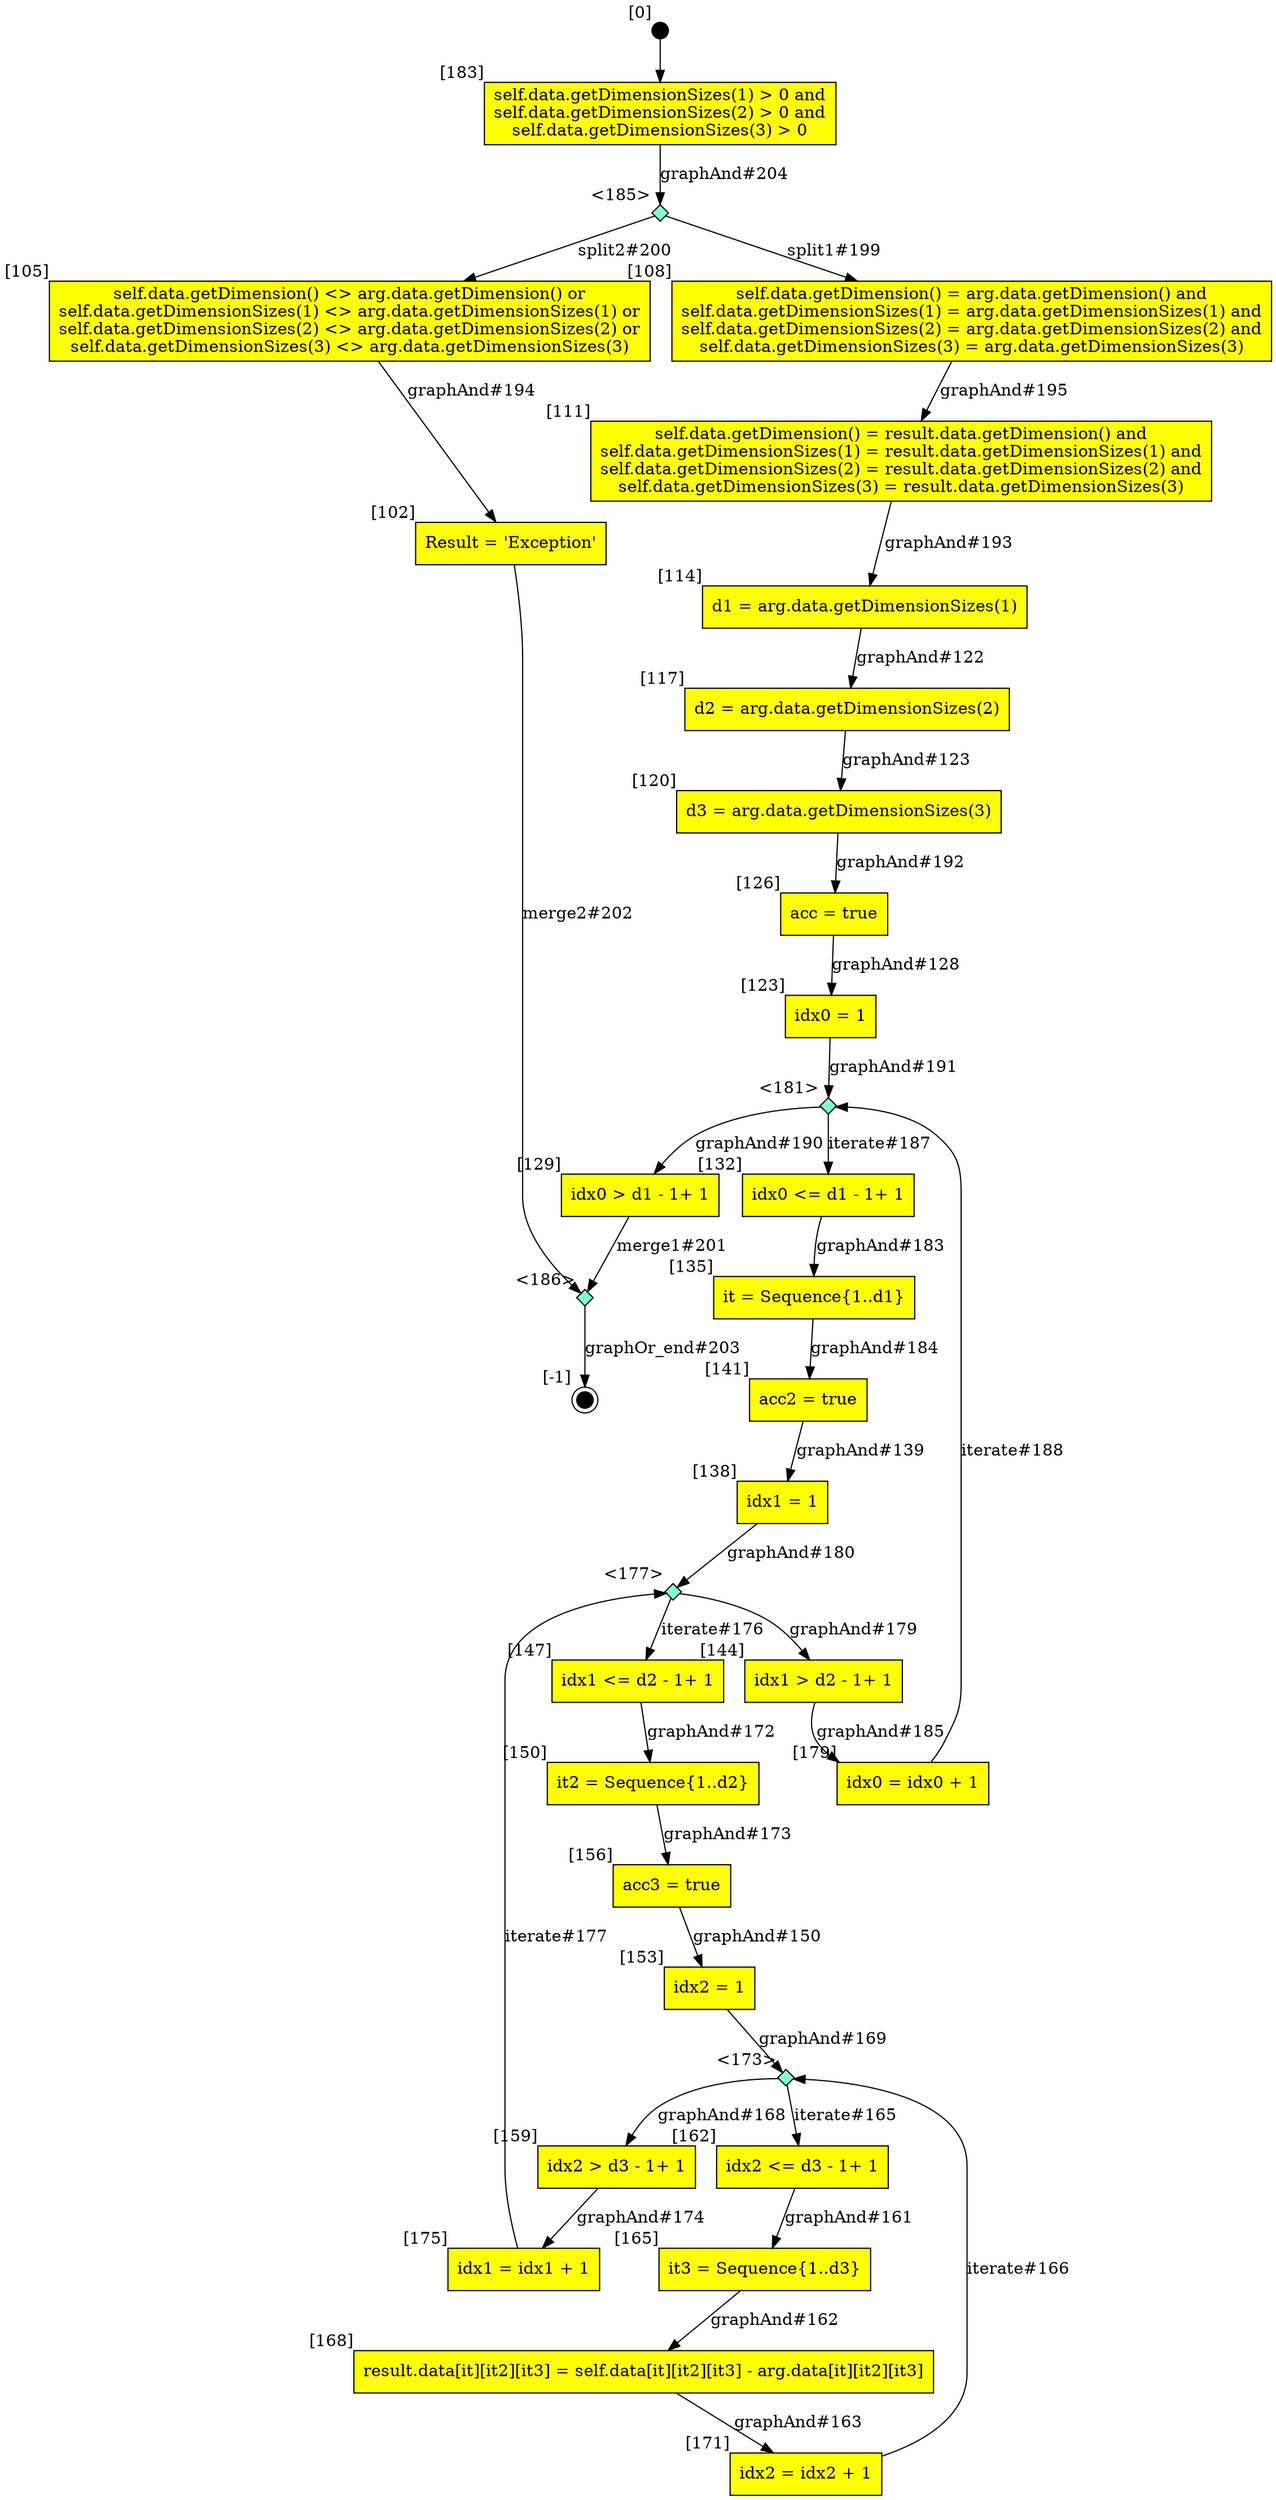 digraph CLG {
  129 [shape="box", label="idx0 > d1 - 1+ 1", style=filled, fillcolor=yellow, xlabel="[129]"];
  132 [shape="box", label="idx0 <= d1 - 1+ 1", style=filled, fillcolor=yellow, xlabel="[132]"];
  135 [shape="box", label="it = Sequence{1..d1}", style=filled, fillcolor=yellow, xlabel="[135]"];
  138 [shape="box", label="idx1 = 1", style=filled, fillcolor=yellow, xlabel="[138]"];
  141 [shape="box", label="acc2 = true", style=filled, fillcolor=yellow, xlabel="[141]"];
  144 [shape="box", label="idx1 > d2 - 1+ 1", style=filled, fillcolor=yellow, xlabel="[144]"];
  147 [shape="box", label="idx1 <= d2 - 1+ 1", style=filled, fillcolor=yellow, xlabel="[147]"];
  150 [shape="box", label="it2 = Sequence{1..d2}", style=filled, fillcolor=yellow, xlabel="[150]"];
  153 [shape="box", label="idx2 = 1", style=filled, fillcolor=yellow, xlabel="[153]"];
  156 [shape="box", label="acc3 = true", style=filled, fillcolor=yellow, xlabel="[156]"];
  159 [shape="box", label="idx2 > d3 - 1+ 1", style=filled, fillcolor=yellow, xlabel="[159]"];
  162 [shape="box", label="idx2 <= d3 - 1+ 1", style=filled, fillcolor=yellow, xlabel="[162]"];
  165 [shape="box", label="it3 = Sequence{1..d3}", style=filled, fillcolor=yellow, xlabel="[165]"];
  102 [shape="box", label="Result = 'Exception'", style=filled, fillcolor=yellow, xlabel="[102]"];
  103 [style=filled, fillcolor=black, shape="doublecircle", label="", fixedsize=true, width=.2, height=.2, xlabel="[-1]"];
  168 [shape="box", label="result.data[it][it2][it3] = self.data[it][it2][it3] - arg.data[it][it2][it3]", style=filled, fillcolor=yellow, xlabel="[168]"];
  105 [shape="box", label="self.data.getDimension() <> arg.data.getDimension() or
self.data.getDimensionSizes(1) <> arg.data.getDimensionSizes(1) or
self.data.getDimensionSizes(2) <> arg.data.getDimensionSizes(2) or
self.data.getDimensionSizes(3) <> arg.data.getDimensionSizes(3)
", style=filled, fillcolor=yellow, xlabel="[105]"];
  171 [shape="box", label="idx2 = idx2 + 1", style=filled, fillcolor=yellow, xlabel="[171]"];
  108 [shape="box", label="self.data.getDimension() = arg.data.getDimension() and
self.data.getDimensionSizes(1) = arg.data.getDimensionSizes(1) and
self.data.getDimensionSizes(2) = arg.data.getDimensionSizes(2) and
self.data.getDimensionSizes(3) = arg.data.getDimensionSizes(3)
", style=filled, fillcolor=yellow, xlabel="[108]"];
  173 [shape="diamond", label="", xlabel="<173>", style=filled, fillcolor=aquamarine, fixedsize=true, width=.2, height=.2];
  111 [shape="box", label="self.data.getDimension() = result.data.getDimension() and
self.data.getDimensionSizes(1) = result.data.getDimensionSizes(1) and
self.data.getDimensionSizes(2) = result.data.getDimensionSizes(2) and
self.data.getDimensionSizes(3) = result.data.getDimensionSizes(3)
", style=filled, fillcolor=yellow, xlabel="[111]"];
  175 [shape="box", label="idx1 = idx1 + 1", style=filled, fillcolor=yellow, xlabel="[175]"];
  177 [shape="diamond", label="", xlabel="<177>", style=filled, fillcolor=aquamarine, fixedsize=true, width=.2, height=.2];
  114 [shape="box", label="d1 = arg.data.getDimensionSizes(1)", style=filled, fillcolor=yellow, xlabel="[114]"];
  179 [shape="box", label="idx0 = idx0 + 1", style=filled, fillcolor=yellow, xlabel="[179]"];
  117 [shape="box", label="d2 = arg.data.getDimensionSizes(2)", style=filled, fillcolor=yellow, xlabel="[117]"];
  181 [shape="diamond", label="", xlabel="<181>", style=filled, fillcolor=aquamarine, fixedsize=true, width=.2, height=.2];
  182 [style=filled, fillcolor=black, shape="circle", label="", fixedsize=true, width=.2, height=.2, xlabel="[0]"];
  183 [shape="box", label="self.data.getDimensionSizes(1) > 0 and
self.data.getDimensionSizes(2) > 0 and
self.data.getDimensionSizes(3) > 0
", style=filled, fillcolor=yellow, xlabel="[183]"];
  120 [shape="box", label="d3 = arg.data.getDimensionSizes(3)", style=filled, fillcolor=yellow, xlabel="[120]"];
  185 [shape="diamond", label="", xlabel="<185>", style=filled, fillcolor=aquamarine, fixedsize=true, width=.2, height=.2];
  186 [shape="diamond", label="", xlabel="<186>", style=filled, fillcolor=aquamarine, fixedsize=true, width=.2, height=.2];
  123 [shape="box", label="idx0 = 1", style=filled, fillcolor=yellow, xlabel="[123]"];
  126 [shape="box", label="acc = true", style=filled, fillcolor=yellow, xlabel="[126]"];
  120 -> 126[label="graphAnd#192"];
  126 -> 123[label="graphAnd#128"];
  111 -> 114[label="graphAnd#193"];
  105 -> 102[label="graphAnd#194"];
  108 -> 111[label="graphAnd#195"];
  182 -> 183;
  185 -> 108[label="split1#199"];
  185 -> 105[label="split2#200"];
  129 -> 186[label="merge1#201"];
  102 -> 186[label="merge2#202"];
  141 -> 138[label="graphAnd#139"];
  186 -> 103[label="graphOr_end#203"];
  183 -> 185[label="graphAnd#204"];
  156 -> 153[label="graphAnd#150"];
  162 -> 165[label="graphAnd#161"];
  165 -> 168[label="graphAnd#162"];
  168 -> 171[label="graphAnd#163"];
  173 -> 162[label="iterate#165"];
  171 -> 173[label="iterate#166"];
  173 -> 159[label="graphAnd#168"];
  153 -> 173[label="graphAnd#169"];
  147 -> 150[label="graphAnd#172"];
  150 -> 156[label="graphAnd#173"];
  159 -> 175[label="graphAnd#174"];
  177 -> 147[label="iterate#176"];
  175 -> 177[label="iterate#177"];
  177 -> 144[label="graphAnd#179"];
  138 -> 177[label="graphAnd#180"];
  132 -> 135[label="graphAnd#183"];
  135 -> 141[label="graphAnd#184"];
  144 -> 179[label="graphAnd#185"];
  114 -> 117[label="graphAnd#122"];
  117 -> 120[label="graphAnd#123"];
  181 -> 132[label="iterate#187"];
  179 -> 181[label="iterate#188"];
  181 -> 129[label="graphAnd#190"];
  123 -> 181[label="graphAnd#191"];
}
